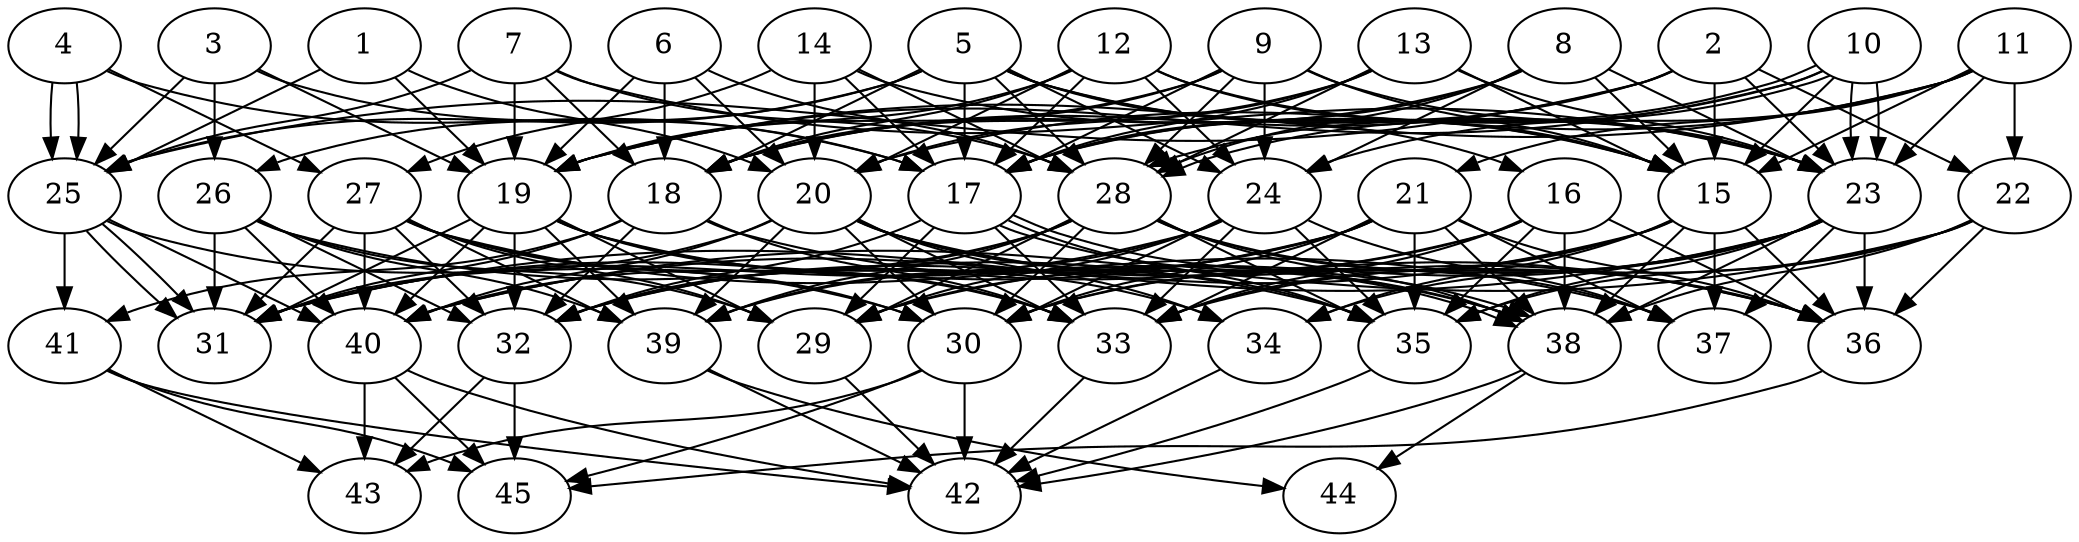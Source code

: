 // DAG automatically generated by daggen at Thu Oct  3 14:07:25 2019
// ./daggen --dot -n 45 --ccr 0.5 --fat 0.7 --regular 0.9 --density 0.7 --mindata 5242880 --maxdata 52428800 
digraph G {
  1 [size="26206208", alpha="0.08", expect_size="13103104"] 
  1 -> 19 [size ="13103104"]
  1 -> 20 [size ="13103104"]
  1 -> 25 [size ="13103104"]
  2 [size="100884480", alpha="0.18", expect_size="50442240"] 
  2 -> 15 [size ="50442240"]
  2 -> 17 [size ="50442240"]
  2 -> 18 [size ="50442240"]
  2 -> 22 [size ="50442240"]
  2 -> 23 [size ="50442240"]
  2 -> 25 [size ="50442240"]
  3 [size="72060928", alpha="0.17", expect_size="36030464"] 
  3 -> 17 [size ="36030464"]
  3 -> 19 [size ="36030464"]
  3 -> 25 [size ="36030464"]
  3 -> 26 [size ="36030464"]
  4 [size="83222528", alpha="0.04", expect_size="41611264"] 
  4 -> 17 [size ="41611264"]
  4 -> 25 [size ="41611264"]
  4 -> 25 [size ="41611264"]
  4 -> 27 [size ="41611264"]
  5 [size="36513792", alpha="0.12", expect_size="18256896"] 
  5 -> 15 [size ="18256896"]
  5 -> 16 [size ="18256896"]
  5 -> 17 [size ="18256896"]
  5 -> 18 [size ="18256896"]
  5 -> 23 [size ="18256896"]
  5 -> 24 [size ="18256896"]
  5 -> 25 [size ="18256896"]
  5 -> 26 [size ="18256896"]
  5 -> 28 [size ="18256896"]
  6 [size="30017536", alpha="0.13", expect_size="15008768"] 
  6 -> 18 [size ="15008768"]
  6 -> 19 [size ="15008768"]
  6 -> 20 [size ="15008768"]
  6 -> 28 [size ="15008768"]
  7 [size="39305216", alpha="0.08", expect_size="19652608"] 
  7 -> 18 [size ="19652608"]
  7 -> 19 [size ="19652608"]
  7 -> 23 [size ="19652608"]
  7 -> 25 [size ="19652608"]
  7 -> 28 [size ="19652608"]
  8 [size="94461952", alpha="0.05", expect_size="47230976"] 
  8 -> 15 [size ="47230976"]
  8 -> 17 [size ="47230976"]
  8 -> 18 [size ="47230976"]
  8 -> 23 [size ="47230976"]
  8 -> 24 [size ="47230976"]
  8 -> 28 [size ="47230976"]
  9 [size="50434048", alpha="0.05", expect_size="25217024"] 
  9 -> 15 [size ="25217024"]
  9 -> 17 [size ="25217024"]
  9 -> 18 [size ="25217024"]
  9 -> 19 [size ="25217024"]
  9 -> 23 [size ="25217024"]
  9 -> 24 [size ="25217024"]
  9 -> 28 [size ="25217024"]
  10 [size="19261440", alpha="0.09", expect_size="9630720"] 
  10 -> 15 [size ="9630720"]
  10 -> 17 [size ="9630720"]
  10 -> 19 [size ="9630720"]
  10 -> 23 [size ="9630720"]
  10 -> 23 [size ="9630720"]
  10 -> 28 [size ="9630720"]
  10 -> 28 [size ="9630720"]
  11 [size="23181312", alpha="0.09", expect_size="11590656"] 
  11 -> 15 [size ="11590656"]
  11 -> 19 [size ="11590656"]
  11 -> 20 [size ="11590656"]
  11 -> 21 [size ="11590656"]
  11 -> 22 [size ="11590656"]
  11 -> 23 [size ="11590656"]
  11 -> 24 [size ="11590656"]
  12 [size="60018688", alpha="0.07", expect_size="30009344"] 
  12 -> 15 [size ="30009344"]
  12 -> 17 [size ="30009344"]
  12 -> 18 [size ="30009344"]
  12 -> 19 [size ="30009344"]
  12 -> 20 [size ="30009344"]
  12 -> 23 [size ="30009344"]
  12 -> 24 [size ="30009344"]
  13 [size="50788352", alpha="0.12", expect_size="25394176"] 
  13 -> 15 [size ="25394176"]
  13 -> 17 [size ="25394176"]
  13 -> 18 [size ="25394176"]
  13 -> 20 [size ="25394176"]
  13 -> 23 [size ="25394176"]
  13 -> 28 [size ="25394176"]
  14 [size="38363136", alpha="0.11", expect_size="19181568"] 
  14 -> 15 [size ="19181568"]
  14 -> 17 [size ="19181568"]
  14 -> 20 [size ="19181568"]
  14 -> 27 [size ="19181568"]
  14 -> 28 [size ="19181568"]
  15 [size="55046144", alpha="0.03", expect_size="27523072"] 
  15 -> 30 [size ="27523072"]
  15 -> 33 [size ="27523072"]
  15 -> 34 [size ="27523072"]
  15 -> 36 [size ="27523072"]
  15 -> 37 [size ="27523072"]
  15 -> 38 [size ="27523072"]
  15 -> 40 [size ="27523072"]
  16 [size="16105472", alpha="0.11", expect_size="8052736"] 
  16 -> 29 [size ="8052736"]
  16 -> 32 [size ="8052736"]
  16 -> 33 [size ="8052736"]
  16 -> 35 [size ="8052736"]
  16 -> 36 [size ="8052736"]
  16 -> 38 [size ="8052736"]
  17 [size="77832192", alpha="0.18", expect_size="38916096"] 
  17 -> 29 [size ="38916096"]
  17 -> 32 [size ="38916096"]
  17 -> 33 [size ="38916096"]
  17 -> 35 [size ="38916096"]
  17 -> 38 [size ="38916096"]
  17 -> 38 [size ="38916096"]
  18 [size="20883456", alpha="0.01", expect_size="10441728"] 
  18 -> 31 [size ="10441728"]
  18 -> 32 [size ="10441728"]
  18 -> 33 [size ="10441728"]
  18 -> 36 [size ="10441728"]
  18 -> 41 [size ="10441728"]
  19 [size="42237952", alpha="0.12", expect_size="21118976"] 
  19 -> 29 [size ="21118976"]
  19 -> 31 [size ="21118976"]
  19 -> 32 [size ="21118976"]
  19 -> 33 [size ="21118976"]
  19 -> 34 [size ="21118976"]
  19 -> 38 [size ="21118976"]
  19 -> 39 [size ="21118976"]
  19 -> 40 [size ="21118976"]
  20 [size="67446784", alpha="0.15", expect_size="33723392"] 
  20 -> 30 [size ="33723392"]
  20 -> 31 [size ="33723392"]
  20 -> 33 [size ="33723392"]
  20 -> 34 [size ="33723392"]
  20 -> 35 [size ="33723392"]
  20 -> 36 [size ="33723392"]
  20 -> 38 [size ="33723392"]
  20 -> 39 [size ="33723392"]
  20 -> 40 [size ="33723392"]
  21 [size="13944832", alpha="0.01", expect_size="6972416"] 
  21 -> 30 [size ="6972416"]
  21 -> 31 [size ="6972416"]
  21 -> 32 [size ="6972416"]
  21 -> 33 [size ="6972416"]
  21 -> 35 [size ="6972416"]
  21 -> 36 [size ="6972416"]
  21 -> 37 [size ="6972416"]
  21 -> 38 [size ="6972416"]
  21 -> 39 [size ="6972416"]
  22 [size="57759744", alpha="0.07", expect_size="28879872"] 
  22 -> 33 [size ="28879872"]
  22 -> 35 [size ="28879872"]
  22 -> 36 [size ="28879872"]
  22 -> 38 [size ="28879872"]
  22 -> 40 [size ="28879872"]
  23 [size="89702400", alpha="0.05", expect_size="44851200"] 
  23 -> 29 [size ="44851200"]
  23 -> 30 [size ="44851200"]
  23 -> 31 [size ="44851200"]
  23 -> 34 [size ="44851200"]
  23 -> 35 [size ="44851200"]
  23 -> 36 [size ="44851200"]
  23 -> 37 [size ="44851200"]
  23 -> 38 [size ="44851200"]
  24 [size="52381696", alpha="0.19", expect_size="26190848"] 
  24 -> 29 [size ="26190848"]
  24 -> 30 [size ="26190848"]
  24 -> 31 [size ="26190848"]
  24 -> 33 [size ="26190848"]
  24 -> 35 [size ="26190848"]
  24 -> 37 [size ="26190848"]
  24 -> 39 [size ="26190848"]
  25 [size="103518208", alpha="0.18", expect_size="51759104"] 
  25 -> 30 [size ="51759104"]
  25 -> 31 [size ="51759104"]
  25 -> 31 [size ="51759104"]
  25 -> 40 [size ="51759104"]
  25 -> 41 [size ="51759104"]
  26 [size="21080064", alpha="0.01", expect_size="10540032"] 
  26 -> 29 [size ="10540032"]
  26 -> 31 [size ="10540032"]
  26 -> 32 [size ="10540032"]
  26 -> 35 [size ="10540032"]
  26 -> 39 [size ="10540032"]
  26 -> 40 [size ="10540032"]
  27 [size="72384512", alpha="0.11", expect_size="36192256"] 
  27 -> 29 [size ="36192256"]
  27 -> 30 [size ="36192256"]
  27 -> 31 [size ="36192256"]
  27 -> 32 [size ="36192256"]
  27 -> 33 [size ="36192256"]
  27 -> 37 [size ="36192256"]
  27 -> 39 [size ="36192256"]
  27 -> 40 [size ="36192256"]
  28 [size="62584832", alpha="0.18", expect_size="31292416"] 
  28 -> 29 [size ="31292416"]
  28 -> 30 [size ="31292416"]
  28 -> 32 [size ="31292416"]
  28 -> 35 [size ="31292416"]
  28 -> 36 [size ="31292416"]
  28 -> 37 [size ="31292416"]
  28 -> 38 [size ="31292416"]
  28 -> 39 [size ="31292416"]
  28 -> 40 [size ="31292416"]
  29 [size="68898816", alpha="0.14", expect_size="34449408"] 
  29 -> 42 [size ="34449408"]
  30 [size="33368064", alpha="0.12", expect_size="16684032"] 
  30 -> 42 [size ="16684032"]
  30 -> 43 [size ="16684032"]
  30 -> 45 [size ="16684032"]
  31 [size="11065344", alpha="0.12", expect_size="5532672"] 
  32 [size="17715200", alpha="0.03", expect_size="8857600"] 
  32 -> 43 [size ="8857600"]
  32 -> 45 [size ="8857600"]
  33 [size="49344512", alpha="0.02", expect_size="24672256"] 
  33 -> 42 [size ="24672256"]
  34 [size="73160704", alpha="0.08", expect_size="36580352"] 
  34 -> 42 [size ="36580352"]
  35 [size="67524608", alpha="0.02", expect_size="33762304"] 
  35 -> 42 [size ="33762304"]
  36 [size="58468352", alpha="0.18", expect_size="29234176"] 
  36 -> 45 [size ="29234176"]
  37 [size="65521664", alpha="0.08", expect_size="32760832"] 
  38 [size="23134208", alpha="0.01", expect_size="11567104"] 
  38 -> 42 [size ="11567104"]
  38 -> 44 [size ="11567104"]
  39 [size="15282176", alpha="0.20", expect_size="7641088"] 
  39 -> 42 [size ="7641088"]
  39 -> 44 [size ="7641088"]
  40 [size="81915904", alpha="0.11", expect_size="40957952"] 
  40 -> 42 [size ="40957952"]
  40 -> 43 [size ="40957952"]
  40 -> 45 [size ="40957952"]
  41 [size="43069440", alpha="0.03", expect_size="21534720"] 
  41 -> 42 [size ="21534720"]
  41 -> 43 [size ="21534720"]
  41 -> 45 [size ="21534720"]
  42 [size="100182016", alpha="0.05", expect_size="50091008"] 
  43 [size="19673088", alpha="0.04", expect_size="9836544"] 
  44 [size="30590976", alpha="0.11", expect_size="15295488"] 
  45 [size="66439168", alpha="0.19", expect_size="33219584"] 
}
